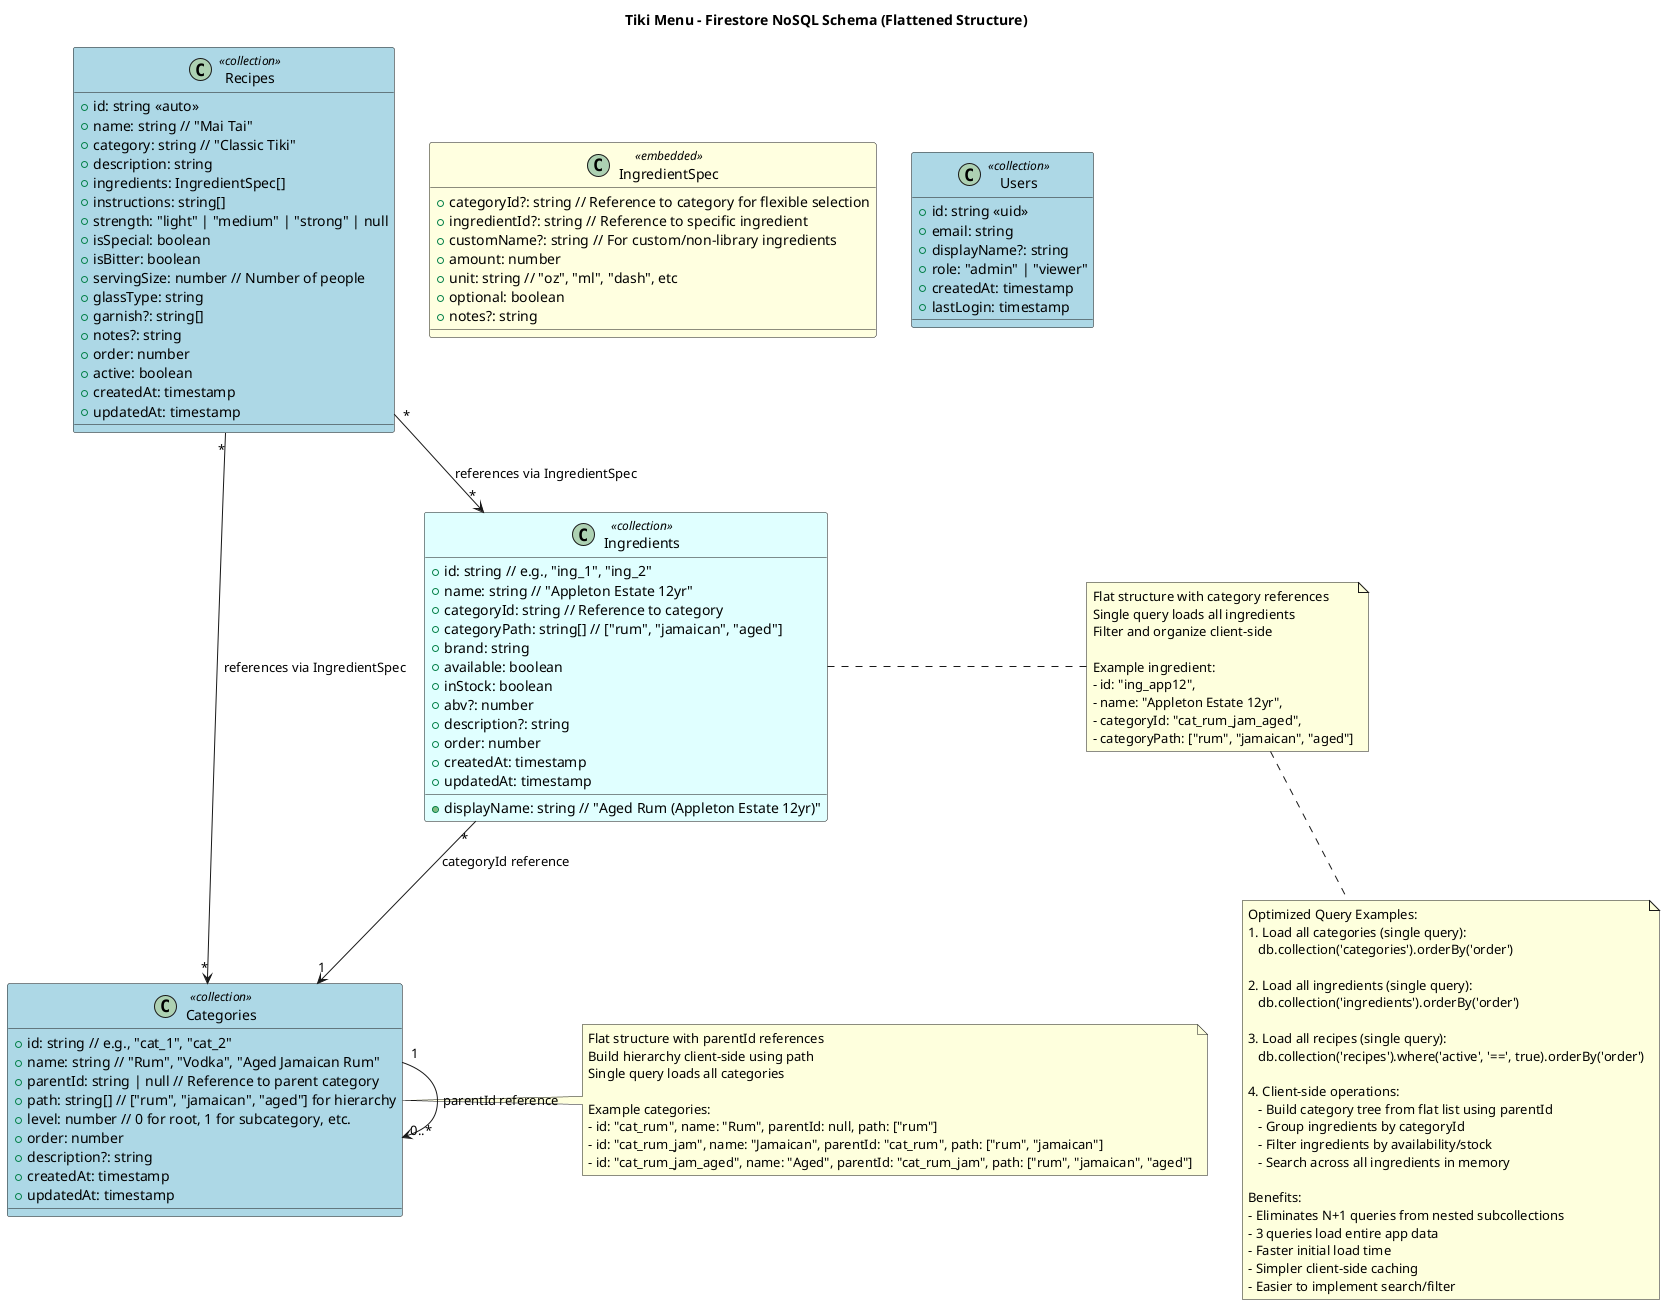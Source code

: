 @startuml firestore-schema

title Tiki Menu - Firestore NoSQL Schema (Flattened Structure)

class Categories <<collection>> #LightBlue {
  + id: string // e.g., "cat_1", "cat_2"
  + name: string // "Rum", "Vodka", "Aged Jamaican Rum"
  + parentId: string | null // Reference to parent category
  + path: string[] // ["rum", "jamaican", "aged"] for hierarchy
  + level: number // 0 for root, 1 for subcategory, etc.
  + order: number
  + description?: string
  + createdAt: timestamp
  + updatedAt: timestamp
}

class Ingredients <<collection>> #LightCyan {
  + id: string // e.g., "ing_1", "ing_2"
  + name: string // "Appleton Estate 12yr"
  + displayName: string // "Aged Rum (Appleton Estate 12yr)"
  + categoryId: string // Reference to category
  + categoryPath: string[] // ["rum", "jamaican", "aged"]
  + brand: string
  + available: boolean
  + inStock: boolean
  + abv?: number
  + description?: string
  + order: number
  + createdAt: timestamp
  + updatedAt: timestamp
}

class Recipes <<collection>> #LightBlue {
  + id: string <<auto>>
  + name: string // "Mai Tai"
  + category: string // "Classic Tiki"
  + description: string
  + ingredients: IngredientSpec[]
  + instructions: string[]
  + strength: "light" | "medium" | "strong" | null
  + isSpecial: boolean
  + isBitter: boolean
  + servingSize: number // Number of people
  + glassType: string
  + garnish?: string[]
  + notes?: string
  + order: number
  + active: boolean
  + createdAt: timestamp
  + updatedAt: timestamp
}

class IngredientSpec <<embedded>> #LightYellow {
  + categoryId?: string // Reference to category for flexible selection
  + ingredientId?: string // Reference to specific ingredient
  + customName?: string // For custom/non-library ingredients
  + amount: number
  + unit: string // "oz", "ml", "dash", etc
  + optional: boolean
  + notes?: string
}

class Users <<collection>> #LightBlue {
  + id: string <<uid>>
  + email: string
  + displayName?: string
  + role: "admin" | "viewer"
  + createdAt: timestamp
  + lastLogin: timestamp
}

note right of Categories
  Flat structure with parentId references
  Build hierarchy client-side using path
  Single query loads all categories

  Example categories:
  - id: "cat_rum", name: "Rum", parentId: null, path: ["rum"]
  - id: "cat_rum_jam", name: "Jamaican", parentId: "cat_rum", path: ["rum", "jamaican"]
  - id: "cat_rum_jam_aged", name: "Aged", parentId: "cat_rum_jam", path: ["rum", "jamaican", "aged"]
end note

note right of Ingredients
  Flat structure with category references
  Single query loads all ingredients
  Filter and organize client-side

  Example ingredient:
  - id: "ing_app12",
  - name: "Appleton Estate 12yr",
  - categoryId: "cat_rum_jam_aged",
  - categoryPath: ["rum", "jamaican", "aged"]
end note

note bottom
  Optimized Query Examples:
  1. Load all categories (single query):
     db.collection('categories').orderBy('order')

  2. Load all ingredients (single query):
     db.collection('ingredients').orderBy('order')

  3. Load all recipes (single query):
     db.collection('recipes').where('active', '==', true).orderBy('order')

  4. Client-side operations:
     - Build category tree from flat list using parentId
     - Group ingredients by categoryId
     - Filter ingredients by availability/stock
     - Search across all ingredients in memory

  Benefits:
  - Eliminates N+1 queries from nested subcollections
  - 3 queries load entire app data
  - Faster initial load time
  - Simpler client-side caching
  - Easier to implement search/filter
end note

' Relationships
Categories "1" --> "0..*" Categories : parentId reference
Ingredients "*" --> "1" Categories : categoryId reference
Recipes "*" --> "*" Ingredients : references via IngredientSpec
Recipes "*" --> "*" Categories : references via IngredientSpec

@enduml